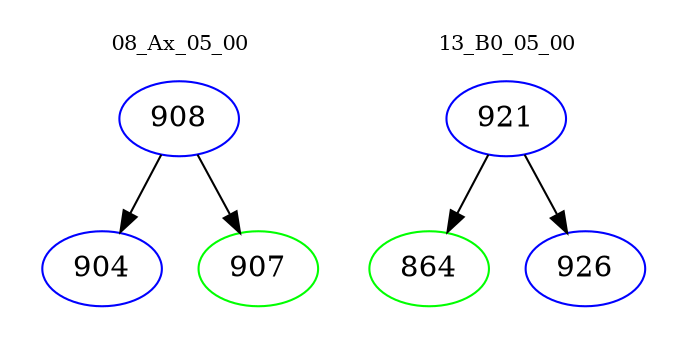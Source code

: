 digraph{
subgraph cluster_0 {
color = white
label = "08_Ax_05_00";
fontsize=10;
T0_908 [label="908", color="blue"]
T0_908 -> T0_904 [color="black"]
T0_904 [label="904", color="blue"]
T0_908 -> T0_907 [color="black"]
T0_907 [label="907", color="green"]
}
subgraph cluster_1 {
color = white
label = "13_B0_05_00";
fontsize=10;
T1_921 [label="921", color="blue"]
T1_921 -> T1_864 [color="black"]
T1_864 [label="864", color="green"]
T1_921 -> T1_926 [color="black"]
T1_926 [label="926", color="blue"]
}
}
